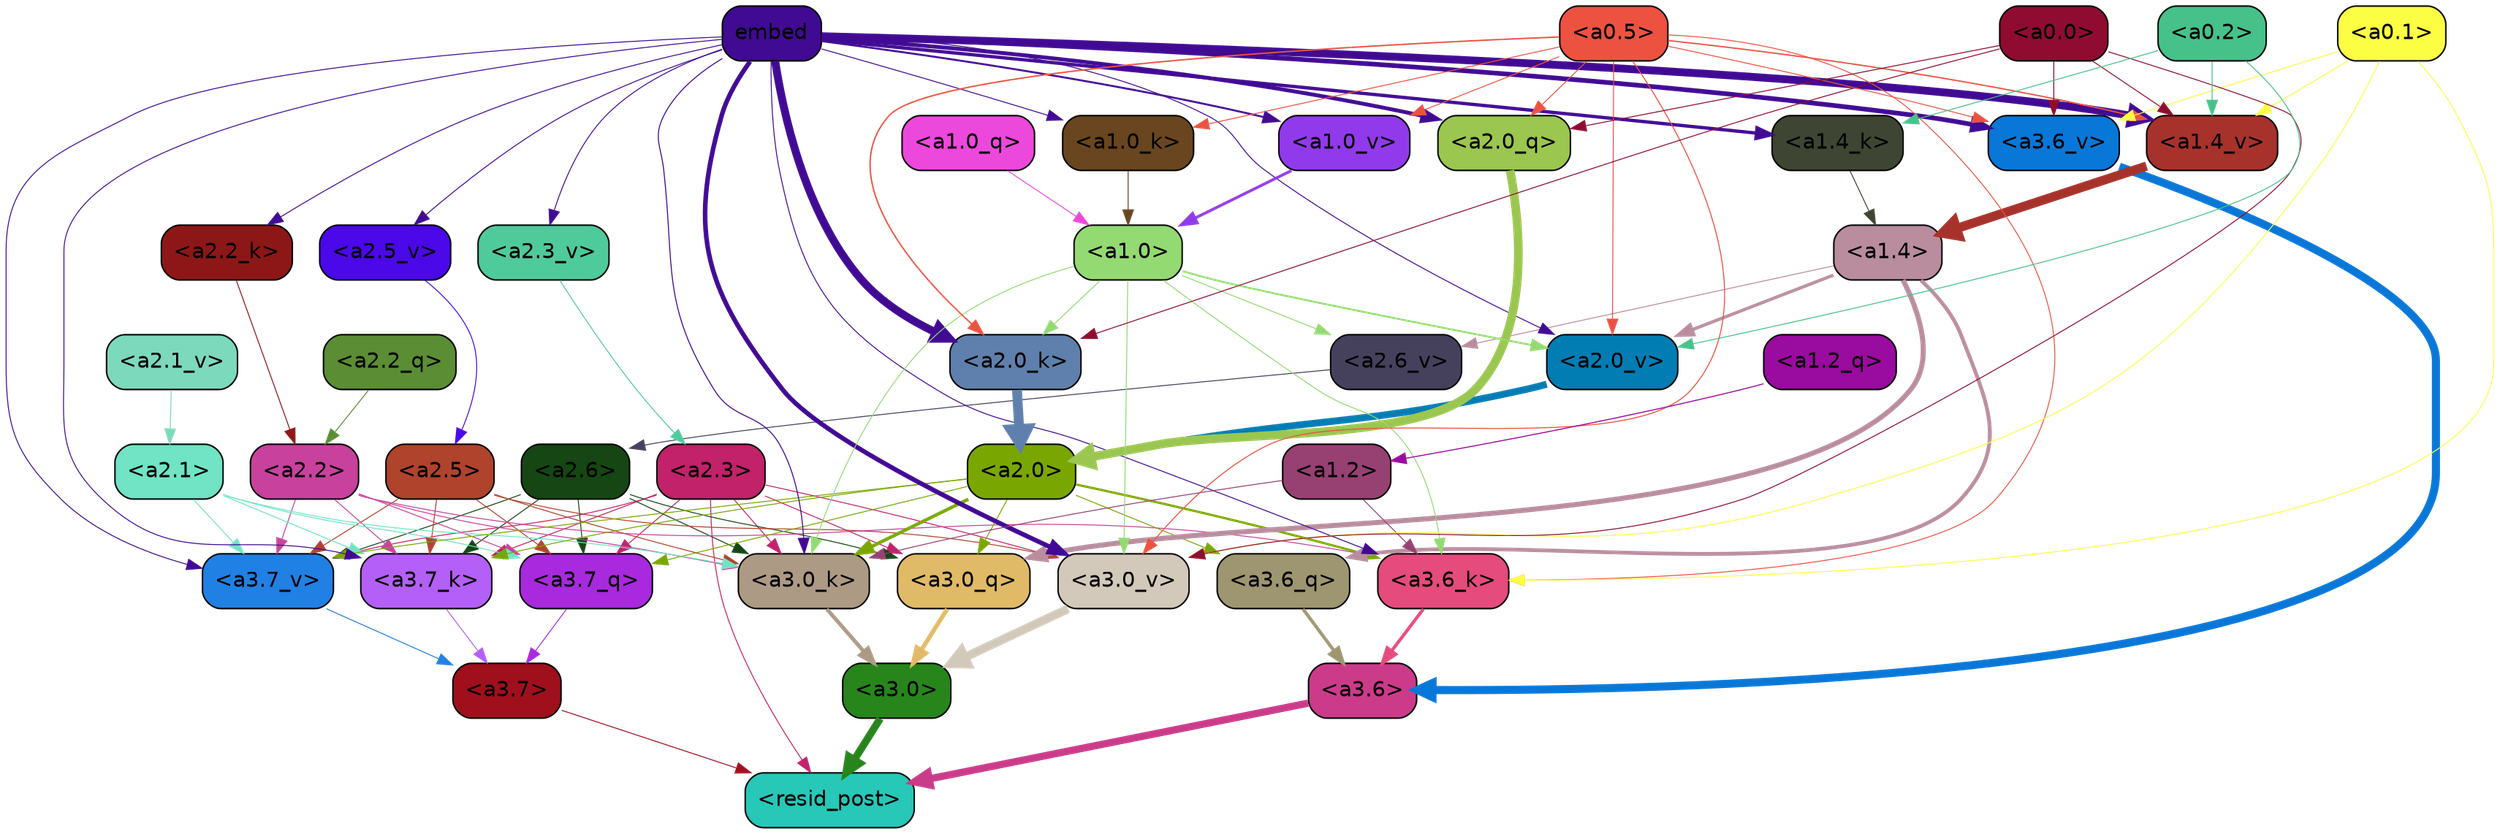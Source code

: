 strict digraph "" {
	graph [bgcolor=transparent,
		layout=dot,
		overlap=false,
		splines=true
	];
	"<a3.7>"	[color=black,
		fillcolor="#a00f1c",
		fontname=Helvetica,
		shape=box,
		style="filled, rounded"];
	"<resid_post>"	[color=black,
		fillcolor="#27c8b8",
		fontname=Helvetica,
		shape=box,
		style="filled, rounded"];
	"<a3.7>" -> "<resid_post>"	[color="#a00f1c",
		penwidth=0.6];
	"<a3.6>"	[color=black,
		fillcolor="#cb3b8a",
		fontname=Helvetica,
		shape=box,
		style="filled, rounded"];
	"<a3.6>" -> "<resid_post>"	[color="#cb3b8a",
		penwidth=4.7534414529800415];
	"<a3.0>"	[color=black,
		fillcolor="#27851c",
		fontname=Helvetica,
		shape=box,
		style="filled, rounded"];
	"<a3.0>" -> "<resid_post>"	[color="#27851c",
		penwidth=4.898576855659485];
	"<a2.3>"	[color=black,
		fillcolor="#c12269",
		fontname=Helvetica,
		shape=box,
		style="filled, rounded"];
	"<a2.3>" -> "<resid_post>"	[color="#c12269",
		penwidth=0.6];
	"<a3.7_q>"	[color=black,
		fillcolor="#a829de",
		fontname=Helvetica,
		shape=box,
		style="filled, rounded"];
	"<a2.3>" -> "<a3.7_q>"	[color="#c12269",
		penwidth=0.6];
	"<a3.0_q>"	[color=black,
		fillcolor="#e0ba66",
		fontname=Helvetica,
		shape=box,
		style="filled, rounded"];
	"<a2.3>" -> "<a3.0_q>"	[color="#c12269",
		penwidth=0.6];
	"<a3.7_k>"	[color=black,
		fillcolor="#b45ff8",
		fontname=Helvetica,
		shape=box,
		style="filled, rounded"];
	"<a2.3>" -> "<a3.7_k>"	[color="#c12269",
		penwidth=0.6];
	"<a3.0_k>"	[color=black,
		fillcolor="#ad9a85",
		fontname=Helvetica,
		shape=box,
		style="filled, rounded"];
	"<a2.3>" -> "<a3.0_k>"	[color="#c12269",
		penwidth=0.6];
	"<a3.7_v>"	[color=black,
		fillcolor="#2080e4",
		fontname=Helvetica,
		shape=box,
		style="filled, rounded"];
	"<a2.3>" -> "<a3.7_v>"	[color="#c12269",
		penwidth=0.6];
	"<a3.0_v>"	[color=black,
		fillcolor="#d3c9ba",
		fontname=Helvetica,
		shape=box,
		style="filled, rounded"];
	"<a2.3>" -> "<a3.0_v>"	[color="#c12269",
		penwidth=0.6];
	"<a3.7_q>" -> "<a3.7>"	[color="#a829de",
		penwidth=0.6];
	"<a3.6_q>"	[color=black,
		fillcolor="#9d9670",
		fontname=Helvetica,
		shape=box,
		style="filled, rounded"];
	"<a3.6_q>" -> "<a3.6>"	[color="#9d9670",
		penwidth=2.160832464694977];
	"<a3.0_q>" -> "<a3.0>"	[color="#e0ba66",
		penwidth=2.870753765106201];
	"<a3.7_k>" -> "<a3.7>"	[color="#b45ff8",
		penwidth=0.6];
	"<a3.6_k>"	[color=black,
		fillcolor="#e54b7c",
		fontname=Helvetica,
		shape=box,
		style="filled, rounded"];
	"<a3.6_k>" -> "<a3.6>"	[color="#e54b7c",
		penwidth=2.13908451795578];
	"<a3.0_k>" -> "<a3.0>"	[color="#ad9a85",
		penwidth=2.520303964614868];
	"<a3.7_v>" -> "<a3.7>"	[color="#2080e4",
		penwidth=0.6];
	"<a3.6_v>"	[color=black,
		fillcolor="#0977d7",
		fontname=Helvetica,
		shape=box,
		style="filled, rounded"];
	"<a3.6_v>" -> "<a3.6>"	[color="#0977d7",
		penwidth=5.297133803367615];
	"<a3.0_v>" -> "<a3.0>"	[color="#d3c9ba",
		penwidth=5.680712580680847];
	"<a2.6>"	[color=black,
		fillcolor="#164613",
		fontname=Helvetica,
		shape=box,
		style="filled, rounded"];
	"<a2.6>" -> "<a3.7_q>"	[color="#164613",
		penwidth=0.6];
	"<a2.6>" -> "<a3.0_q>"	[color="#164613",
		penwidth=0.6];
	"<a2.6>" -> "<a3.7_k>"	[color="#164613",
		penwidth=0.6];
	"<a2.6>" -> "<a3.0_k>"	[color="#164613",
		penwidth=0.6];
	"<a2.6>" -> "<a3.7_v>"	[color="#164613",
		penwidth=0.6];
	"<a2.5>"	[color=black,
		fillcolor="#af432c",
		fontname=Helvetica,
		shape=box,
		style="filled, rounded"];
	"<a2.5>" -> "<a3.7_q>"	[color="#af432c",
		penwidth=0.6];
	"<a2.5>" -> "<a3.7_k>"	[color="#af432c",
		penwidth=0.6];
	"<a2.5>" -> "<a3.0_k>"	[color="#af432c",
		penwidth=0.6];
	"<a2.5>" -> "<a3.7_v>"	[color="#af432c",
		penwidth=0.6];
	"<a2.5>" -> "<a3.0_v>"	[color="#af432c",
		penwidth=0.6];
	"<a2.2>"	[color=black,
		fillcolor="#c8429d",
		fontname=Helvetica,
		shape=box,
		style="filled, rounded"];
	"<a2.2>" -> "<a3.7_q>"	[color="#c8429d",
		penwidth=0.6];
	"<a2.2>" -> "<a3.7_k>"	[color="#c8429d",
		penwidth=0.6];
	"<a2.2>" -> "<a3.6_k>"	[color="#c8429d",
		penwidth=0.6];
	"<a2.2>" -> "<a3.0_k>"	[color="#c8429d",
		penwidth=0.6];
	"<a2.2>" -> "<a3.7_v>"	[color="#c8429d",
		penwidth=0.6];
	"<a2.1>"	[color=black,
		fillcolor="#70e4c5",
		fontname=Helvetica,
		shape=box,
		style="filled, rounded"];
	"<a2.1>" -> "<a3.7_q>"	[color="#70e4c5",
		penwidth=0.6];
	"<a2.1>" -> "<a3.7_k>"	[color="#70e4c5",
		penwidth=0.6];
	"<a2.1>" -> "<a3.0_k>"	[color="#70e4c5",
		penwidth=0.6];
	"<a2.1>" -> "<a3.7_v>"	[color="#70e4c5",
		penwidth=0.6];
	"<a2.0>"	[color=black,
		fillcolor="#7aa601",
		fontname=Helvetica,
		shape=box,
		style="filled, rounded"];
	"<a2.0>" -> "<a3.7_q>"	[color="#7aa601",
		penwidth=0.6];
	"<a2.0>" -> "<a3.6_q>"	[color="#7aa601",
		penwidth=0.6];
	"<a2.0>" -> "<a3.0_q>"	[color="#7aa601",
		penwidth=0.6];
	"<a2.0>" -> "<a3.7_k>"	[color="#7aa601",
		penwidth=0.6];
	"<a2.0>" -> "<a3.6_k>"	[color="#7aa601",
		penwidth=1.4957321882247925];
	"<a2.0>" -> "<a3.0_k>"	[color="#7aa601",
		penwidth=2.18752121925354];
	"<a2.0>" -> "<a3.7_v>"	[color="#7aa601",
		penwidth=0.6];
	"<a1.4>"	[color=black,
		fillcolor="#b98c9e",
		fontname=Helvetica,
		shape=box,
		style="filled, rounded"];
	"<a1.4>" -> "<a3.6_q>"	[color="#b98c9e",
		penwidth=2.4829938411712646];
	"<a1.4>" -> "<a3.0_q>"	[color="#b98c9e",
		penwidth=3.299744725227356];
	"<a2.6_v>"	[color=black,
		fillcolor="#45415d",
		fontname=Helvetica,
		shape=box,
		style="filled, rounded"];
	"<a1.4>" -> "<a2.6_v>"	[color="#b98c9e",
		penwidth=0.6];
	"<a2.0_v>"	[color=black,
		fillcolor="#027db4",
		fontname=Helvetica,
		shape=box,
		style="filled, rounded"];
	"<a1.4>" -> "<a2.0_v>"	[color="#b98c9e",
		penwidth=2.092592429369688];
	embed	[color=black,
		fillcolor="#400a93",
		fontname=Helvetica,
		shape=box,
		style="filled, rounded"];
	embed -> "<a3.7_k>"	[color="#400a93",
		penwidth=0.6];
	embed -> "<a3.6_k>"	[color="#400a93",
		penwidth=0.6];
	embed -> "<a3.0_k>"	[color="#400a93",
		penwidth=0.6394047290086746];
	embed -> "<a3.7_v>"	[color="#400a93",
		penwidth=0.6];
	embed -> "<a3.6_v>"	[color="#400a93",
		penwidth=3.067279100418091];
	embed -> "<a3.0_v>"	[color="#400a93",
		penwidth=3.0212591886520386];
	"<a2.0_q>"	[color=black,
		fillcolor="#9bc650",
		fontname=Helvetica,
		shape=box,
		style="filled, rounded"];
	embed -> "<a2.0_q>"	[color="#400a93",
		penwidth=2.5355080366134644];
	"<a2.2_k>"	[color=black,
		fillcolor="#8d1716",
		fontname=Helvetica,
		shape=box,
		style="filled, rounded"];
	embed -> "<a2.2_k>"	[color="#400a93",
		penwidth=0.6];
	"<a2.0_k>"	[color=black,
		fillcolor="#5f80ac",
		fontname=Helvetica,
		shape=box,
		style="filled, rounded"];
	embed -> "<a2.0_k>"	[color="#400a93",
		penwidth=5.2180726528167725];
	"<a2.5_v>"	[color=black,
		fillcolor="#4b08e8",
		fontname=Helvetica,
		shape=box,
		style="filled, rounded"];
	embed -> "<a2.5_v>"	[color="#400a93",
		penwidth=0.6];
	"<a2.3_v>"	[color=black,
		fillcolor="#4fca9b",
		fontname=Helvetica,
		shape=box,
		style="filled, rounded"];
	embed -> "<a2.3_v>"	[color="#400a93",
		penwidth=0.6];
	embed -> "<a2.0_v>"	[color="#400a93",
		penwidth=0.6];
	"<a1.4_k>"	[color=black,
		fillcolor="#3e4532",
		fontname=Helvetica,
		shape=box,
		style="filled, rounded"];
	embed -> "<a1.4_k>"	[color="#400a93",
		penwidth=2.1732678413391113];
	"<a1.0_k>"	[color=black,
		fillcolor="#69461f",
		fontname=Helvetica,
		shape=box,
		style="filled, rounded"];
	embed -> "<a1.0_k>"	[color="#400a93",
		penwidth=0.6];
	"<a1.4_v>"	[color=black,
		fillcolor="#a7322b",
		fontname=Helvetica,
		shape=box,
		style="filled, rounded"];
	embed -> "<a1.4_v>"	[color="#400a93",
		penwidth=5.162249565124512];
	"<a1.0_v>"	[color=black,
		fillcolor="#913aeb",
		fontname=Helvetica,
		shape=box,
		style="filled, rounded"];
	embed -> "<a1.0_v>"	[color="#400a93",
		penwidth=1.26457279920578];
	"<a1.2>"	[color=black,
		fillcolor="#974172",
		fontname=Helvetica,
		shape=box,
		style="filled, rounded"];
	"<a1.2>" -> "<a3.6_k>"	[color="#974172",
		penwidth=0.6];
	"<a1.2>" -> "<a3.0_k>"	[color="#974172",
		penwidth=0.6];
	"<a1.0>"	[color=black,
		fillcolor="#93da72",
		fontname=Helvetica,
		shape=box,
		style="filled, rounded"];
	"<a1.0>" -> "<a3.6_k>"	[color="#93da72",
		penwidth=0.6];
	"<a1.0>" -> "<a3.0_k>"	[color="#93da72",
		penwidth=0.6];
	"<a1.0>" -> "<a3.0_v>"	[color="#93da72",
		penwidth=0.6];
	"<a1.0>" -> "<a2.0_k>"	[color="#93da72",
		penwidth=0.6];
	"<a1.0>" -> "<a2.6_v>"	[color="#93da72",
		penwidth=0.6];
	"<a1.0>" -> "<a2.0_v>"	[color="#93da72",
		penwidth=1.2132605910301208];
	"<a0.5>"	[color=black,
		fillcolor="#ed5241",
		fontname=Helvetica,
		shape=box,
		style="filled, rounded"];
	"<a0.5>" -> "<a3.6_k>"	[color="#ed5241",
		penwidth=0.6];
	"<a0.5>" -> "<a3.6_v>"	[color="#ed5241",
		penwidth=0.6];
	"<a0.5>" -> "<a3.0_v>"	[color="#ed5241",
		penwidth=0.648682102560997];
	"<a0.5>" -> "<a2.0_q>"	[color="#ed5241",
		penwidth=0.6];
	"<a0.5>" -> "<a2.0_k>"	[color="#ed5241",
		penwidth=0.9236047863960266];
	"<a0.5>" -> "<a2.0_v>"	[color="#ed5241",
		penwidth=0.6];
	"<a0.5>" -> "<a1.0_k>"	[color="#ed5241",
		penwidth=0.6];
	"<a0.5>" -> "<a1.4_v>"	[color="#ed5241",
		penwidth=0.8783596754074097];
	"<a0.5>" -> "<a1.0_v>"	[color="#ed5241",
		penwidth=0.6];
	"<a0.1>"	[color=black,
		fillcolor="#fcfe44",
		fontname=Helvetica,
		shape=box,
		style="filled, rounded"];
	"<a0.1>" -> "<a3.6_k>"	[color="#fcfe44",
		penwidth=0.6];
	"<a0.1>" -> "<a3.6_v>"	[color="#fcfe44",
		penwidth=0.6];
	"<a0.1>" -> "<a3.0_v>"	[color="#fcfe44",
		penwidth=0.6];
	"<a0.1>" -> "<a1.4_v>"	[color="#fcfe44",
		penwidth=0.6490728855133057];
	"<a0.0>"	[color=black,
		fillcolor="#8f0c30",
		fontname=Helvetica,
		shape=box,
		style="filled, rounded"];
	"<a0.0>" -> "<a3.6_v>"	[color="#8f0c30",
		penwidth=0.6];
	"<a0.0>" -> "<a3.0_v>"	[color="#8f0c30",
		penwidth=0.6];
	"<a0.0>" -> "<a2.0_q>"	[color="#8f0c30",
		penwidth=0.6];
	"<a0.0>" -> "<a2.0_k>"	[color="#8f0c30",
		penwidth=0.6];
	"<a0.0>" -> "<a1.4_v>"	[color="#8f0c30",
		penwidth=0.6];
	"<a2.2_q>"	[color=black,
		fillcolor="#5b8d34",
		fontname=Helvetica,
		shape=box,
		style="filled, rounded"];
	"<a2.2_q>" -> "<a2.2>"	[color="#5b8d34",
		penwidth=0.6];
	"<a2.0_q>" -> "<a2.0>"	[color="#9bc650",
		penwidth=5.681910276412964];
	"<a2.2_k>" -> "<a2.2>"	[color="#8d1716",
		penwidth=0.6];
	"<a2.0_k>" -> "<a2.0>"	[color="#5f80ac",
		penwidth=6.447777509689331];
	"<a2.6_v>" -> "<a2.6>"	[color="#45415d",
		penwidth=0.6];
	"<a2.5_v>" -> "<a2.5>"	[color="#4b08e8",
		penwidth=0.6];
	"<a2.3_v>" -> "<a2.3>"	[color="#4fca9b",
		penwidth=0.6];
	"<a2.1_v>"	[color=black,
		fillcolor="#7dd9bc",
		fontname=Helvetica,
		shape=box,
		style="filled, rounded"];
	"<a2.1_v>" -> "<a2.1>"	[color="#7dd9bc",
		penwidth=0.6];
	"<a2.0_v>" -> "<a2.0>"	[color="#027db4",
		penwidth=4.5695202350616455];
	"<a0.2>"	[color=black,
		fillcolor="#47c18a",
		fontname=Helvetica,
		shape=box,
		style="filled, rounded"];
	"<a0.2>" -> "<a2.0_v>"	[color="#47c18a",
		penwidth=0.6];
	"<a0.2>" -> "<a1.4_k>"	[color="#47c18a",
		penwidth=0.6];
	"<a0.2>" -> "<a1.4_v>"	[color="#47c18a",
		penwidth=0.6];
	"<a1.2_q>"	[color=black,
		fillcolor="#9a0b9f",
		fontname=Helvetica,
		shape=box,
		style="filled, rounded"];
	"<a1.2_q>" -> "<a1.2>"	[color="#9a0b9f",
		penwidth=0.6769798994064331];
	"<a1.0_q>"	[color=black,
		fillcolor="#ed48dc",
		fontname=Helvetica,
		shape=box,
		style="filled, rounded"];
	"<a1.0_q>" -> "<a1.0>"	[color="#ed48dc",
		penwidth=0.6];
	"<a1.4_k>" -> "<a1.4>"	[color="#3e4532",
		penwidth=0.6];
	"<a1.0_k>" -> "<a1.0>"	[color="#69461f",
		penwidth=0.6];
	"<a1.4_v>" -> "<a1.4>"	[color="#a7322b",
		penwidth=6.016597509384155];
	"<a1.0_v>" -> "<a1.0>"	[color="#913aeb",
		penwidth=1.8562973737716675];
}
